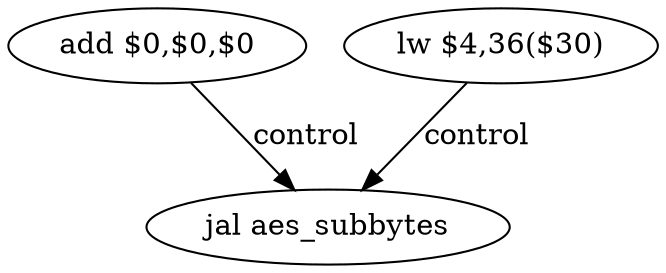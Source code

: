 digraph G1 {
node [shape = ellipse];
i0 [label = "add $0,$0,$0"] ;
i0 ->  i2 [label= "control"];
i2 [label = "jal aes_subbytes"] ;
i1 [label = "lw $4,36($30)"] ;
i1 ->  i2 [label= "control"];
}
